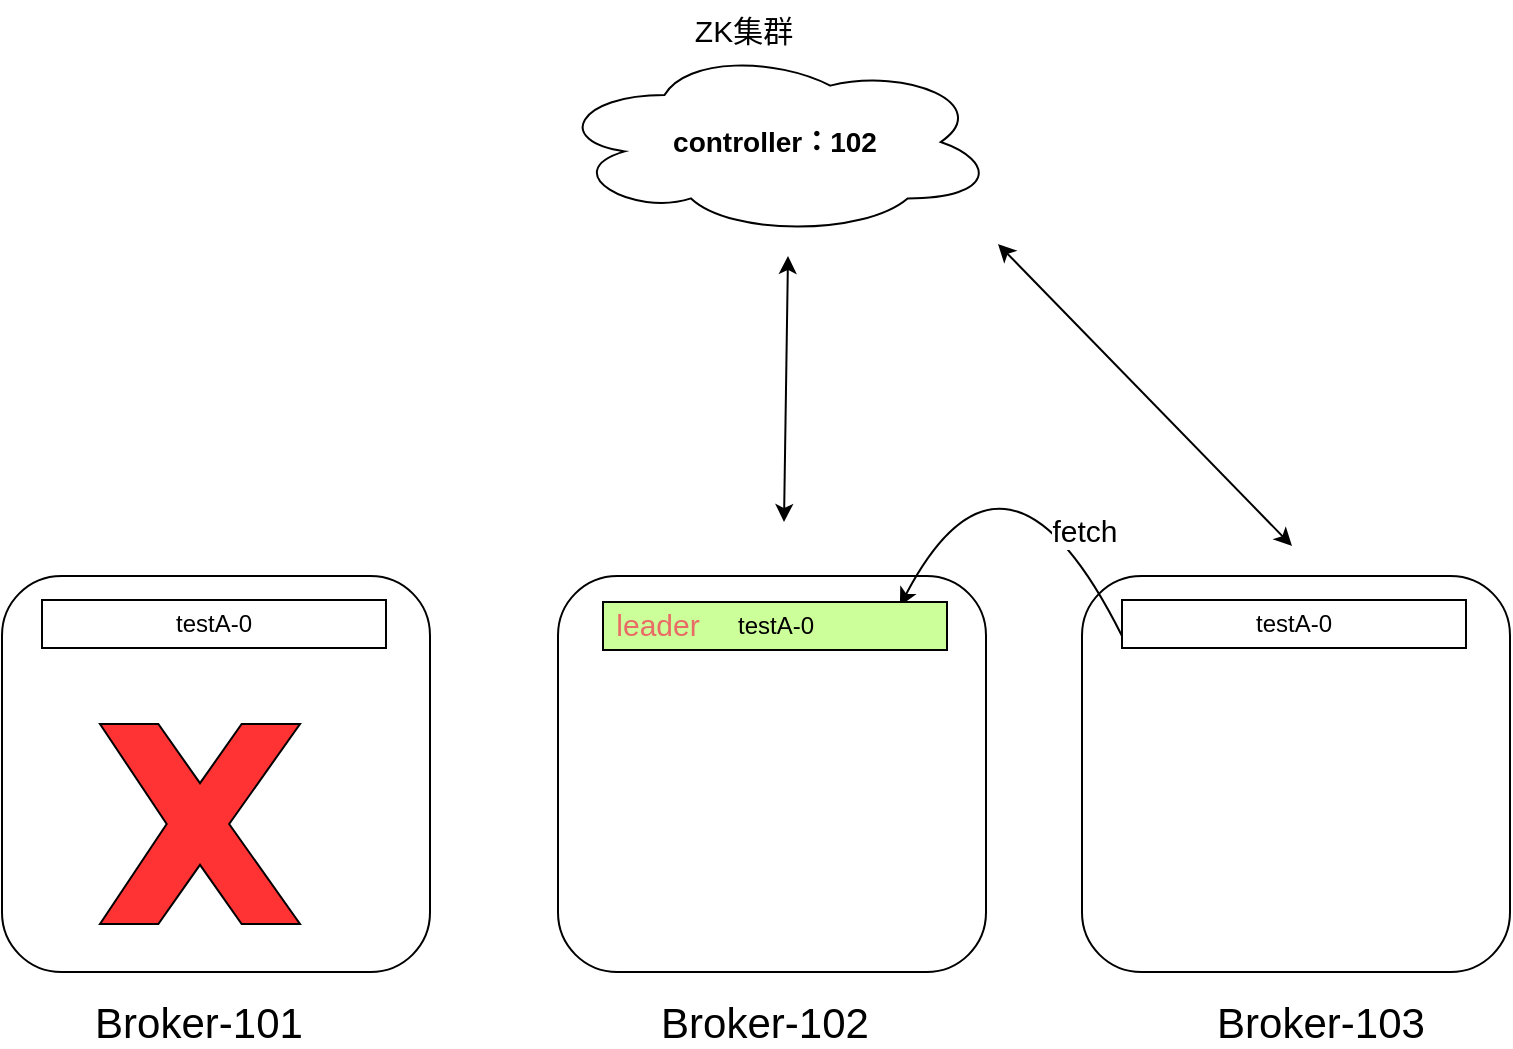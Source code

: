 <mxfile version="20.6.0" type="github" pages="6">
  <diagram id="_AUOcQeDh-8PeULSmrOk" name="Page-1">
    <mxGraphModel dx="946" dy="627" grid="0" gridSize="10" guides="1" tooltips="1" connect="1" arrows="1" fold="1" page="1" pageScale="1" pageWidth="827" pageHeight="1169" math="0" shadow="0">
      <root>
        <mxCell id="0" />
        <mxCell id="1" parent="0" />
        <mxCell id="pXAZHFvy6ENZ5pWNAipS-60" value="" style="rounded=1;whiteSpace=wrap;html=1;fontSize=16;fontColor=#FF3333;" parent="1" vertex="1">
          <mxGeometry x="43" y="446" width="214" height="198" as="geometry" />
        </mxCell>
        <mxCell id="pXAZHFvy6ENZ5pWNAipS-61" value="&lt;font color=&quot;#000000&quot; style=&quot;font-size: 12px;&quot;&gt;testA-0&lt;/font&gt;" style="rounded=0;whiteSpace=wrap;html=1;fontSize=12;fontColor=#FF3333;fillColor=#FFFFFF;" parent="1" vertex="1">
          <mxGeometry x="63" y="458" width="172" height="24" as="geometry" />
        </mxCell>
        <mxCell id="pXAZHFvy6ENZ5pWNAipS-74" value="Broker-101" style="text;html=1;strokeColor=none;fillColor=none;align=center;verticalAlign=middle;whiteSpace=wrap;rounded=0;fontSize=21;fontColor=#000000;" parent="1" vertex="1">
          <mxGeometry x="87" y="658" width="109" height="22" as="geometry" />
        </mxCell>
        <mxCell id="pXAZHFvy6ENZ5pWNAipS-95" value="" style="rounded=1;whiteSpace=wrap;html=1;fontSize=16;fontColor=#FF3333;" parent="1" vertex="1">
          <mxGeometry x="321" y="446" width="214" height="198" as="geometry" />
        </mxCell>
        <mxCell id="pXAZHFvy6ENZ5pWNAipS-99" value="" style="rounded=1;whiteSpace=wrap;html=1;fontSize=16;fontColor=#FF3333;" parent="1" vertex="1">
          <mxGeometry x="583" y="446" width="214" height="198" as="geometry" />
        </mxCell>
        <mxCell id="pXAZHFvy6ENZ5pWNAipS-100" value="&lt;font color=&quot;#000000&quot; style=&quot;font-size: 12px;&quot;&gt;testA-0&lt;/font&gt;" style="rounded=0;whiteSpace=wrap;html=1;fontSize=12;fontColor=#FF3333;" parent="1" vertex="1">
          <mxGeometry x="603" y="458" width="172" height="24" as="geometry" />
        </mxCell>
        <mxCell id="pXAZHFvy6ENZ5pWNAipS-103" value="controller：102" style="ellipse;shape=cloud;whiteSpace=wrap;html=1;fontSize=14;fontColor=#000000;fontStyle=1" parent="1" vertex="1">
          <mxGeometry x="319" y="182" width="221" height="94" as="geometry" />
        </mxCell>
        <mxCell id="pXAZHFvy6ENZ5pWNAipS-108" value="" style="endArrow=classic;startArrow=classic;html=1;rounded=0;fontSize=12;fontColor=#000000;fillColor=#FFF2CC;" parent="1" edge="1">
          <mxGeometry width="50" height="50" relative="1" as="geometry">
            <mxPoint x="434" y="419" as="sourcePoint" />
            <mxPoint x="436" y="286" as="targetPoint" />
          </mxGeometry>
        </mxCell>
        <mxCell id="pXAZHFvy6ENZ5pWNAipS-109" value="" style="endArrow=classic;startArrow=classic;html=1;rounded=0;fontSize=12;fontColor=#000000;fillColor=#FFF2CC;" parent="1" edge="1">
          <mxGeometry width="50" height="50" relative="1" as="geometry">
            <mxPoint x="688" y="431" as="sourcePoint" />
            <mxPoint x="541" y="280" as="targetPoint" />
          </mxGeometry>
        </mxCell>
        <mxCell id="pXAZHFvy6ENZ5pWNAipS-113" value="" style="curved=1;endArrow=classic;html=1;rounded=0;fontSize=15;fontColor=#EA6B66;fillColor=#FFF2CC;exitX=0;exitY=0.75;exitDx=0;exitDy=0;entryX=0.863;entryY=0.083;entryDx=0;entryDy=0;entryPerimeter=0;" parent="1" source="pXAZHFvy6ENZ5pWNAipS-100" target="pd-x_ddA5SxgVwFaRju5-2" edge="1">
          <mxGeometry width="50" height="50" relative="1" as="geometry">
            <mxPoint x="561" y="499" as="sourcePoint" />
            <mxPoint x="238" y="474" as="targetPoint" />
            <Array as="points">
              <mxPoint x="545" y="360" />
            </Array>
          </mxGeometry>
        </mxCell>
        <mxCell id="pXAZHFvy6ENZ5pWNAipS-114" value="&lt;font color=&quot;#000000&quot;&gt;fetch&lt;/font&gt;" style="edgeLabel;html=1;align=center;verticalAlign=middle;resizable=0;points=[];fontSize=15;fontColor=#EA6B66;" parent="pXAZHFvy6ENZ5pWNAipS-113" vertex="1" connectable="0">
          <mxGeometry x="0.293" y="1" relative="1" as="geometry">
            <mxPoint x="51" y="38" as="offset" />
          </mxGeometry>
        </mxCell>
        <mxCell id="pXAZHFvy6ENZ5pWNAipS-116" value="ZK集群" style="text;html=1;strokeColor=none;fillColor=none;align=center;verticalAlign=middle;whiteSpace=wrap;rounded=0;fontSize=15;fontColor=#000000;" parent="1" vertex="1">
          <mxGeometry x="384" y="158" width="60" height="30" as="geometry" />
        </mxCell>
        <mxCell id="pXAZHFvy6ENZ5pWNAipS-117" value="Broker-102" style="text;html=1;strokeColor=none;fillColor=none;align=center;verticalAlign=middle;whiteSpace=wrap;rounded=0;fontSize=21;fontColor=#000000;" parent="1" vertex="1">
          <mxGeometry x="370" y="658" width="109" height="22" as="geometry" />
        </mxCell>
        <mxCell id="pXAZHFvy6ENZ5pWNAipS-118" value="Broker-103" style="text;html=1;strokeColor=none;fillColor=none;align=center;verticalAlign=middle;whiteSpace=wrap;rounded=0;fontSize=21;fontColor=#000000;" parent="1" vertex="1">
          <mxGeometry x="648" y="658" width="109" height="22" as="geometry" />
        </mxCell>
        <mxCell id="pd-x_ddA5SxgVwFaRju5-2" value="&lt;font color=&quot;#000000&quot; style=&quot;font-size: 12px;&quot;&gt;testA-0&lt;/font&gt;" style="rounded=0;whiteSpace=wrap;html=1;fontSize=12;fontColor=#FF3333;fillColor=#CCFF99;" parent="1" vertex="1">
          <mxGeometry x="343.5" y="459" width="172" height="24" as="geometry" />
        </mxCell>
        <mxCell id="pd-x_ddA5SxgVwFaRju5-3" value="&lt;font color=&quot;#ea6b66&quot; style=&quot;font-size: 15px&quot;&gt;leader&lt;/font&gt;" style="text;html=1;strokeColor=none;fillColor=none;align=center;verticalAlign=middle;whiteSpace=wrap;rounded=0;fontSize=18;fontColor=#000000;" parent="1" vertex="1">
          <mxGeometry x="340.5" y="455" width="60" height="30" as="geometry" />
        </mxCell>
        <mxCell id="pd-x_ddA5SxgVwFaRju5-4" value="" style="verticalLabelPosition=bottom;verticalAlign=top;html=1;shape=mxgraph.basic.x;fillColor=#FF3333;" parent="1" vertex="1">
          <mxGeometry x="92" y="520" width="100" height="100" as="geometry" />
        </mxCell>
      </root>
    </mxGraphModel>
  </diagram>
  <diagram id="4u7BLTlFRPAP1tuZHn1R" name="Page-2">
    <mxGraphModel dx="946" dy="627" grid="0" gridSize="10" guides="1" tooltips="1" connect="1" arrows="1" fold="1" page="1" pageScale="1" pageWidth="827" pageHeight="1169" math="0" shadow="0">
      <root>
        <mxCell id="0" />
        <mxCell id="1" parent="0" />
        <mxCell id="mOAyv0OrGzzF8VgRhnmG-20" value="" style="rounded=0;whiteSpace=wrap;html=1;fontFamily=Helvetica;dashed=1;" vertex="1" parent="1">
          <mxGeometry x="22" y="95" width="797" height="466" as="geometry" />
        </mxCell>
        <mxCell id="mOAyv0OrGzzF8VgRhnmG-41" style="edgeStyle=orthogonalEdgeStyle;rounded=0;orthogonalLoop=1;jettySize=auto;html=1;exitX=0.25;exitY=1;exitDx=0;exitDy=0;entryX=0.75;entryY=0;entryDx=0;entryDy=0;dashed=1;fontFamily=Helvetica;fontSize=18;" edge="1" parent="1" source="mOAyv0OrGzzF8VgRhnmG-1" target="mOAyv0OrGzzF8VgRhnmG-26">
          <mxGeometry relative="1" as="geometry" />
        </mxCell>
        <mxCell id="mOAyv0OrGzzF8VgRhnmG-42" style="edgeStyle=orthogonalEdgeStyle;rounded=0;orthogonalLoop=1;jettySize=auto;html=1;exitX=0.5;exitY=1;exitDx=0;exitDy=0;entryX=0.75;entryY=0;entryDx=0;entryDy=0;dashed=1;fontFamily=Helvetica;fontSize=18;" edge="1" parent="1" source="mOAyv0OrGzzF8VgRhnmG-1" target="mOAyv0OrGzzF8VgRhnmG-30">
          <mxGeometry relative="1" as="geometry" />
        </mxCell>
        <mxCell id="mOAyv0OrGzzF8VgRhnmG-43" style="edgeStyle=orthogonalEdgeStyle;rounded=0;orthogonalLoop=1;jettySize=auto;html=1;exitX=0.75;exitY=1;exitDx=0;exitDy=0;entryX=0.75;entryY=0;entryDx=0;entryDy=0;dashed=1;fontFamily=Helvetica;fontSize=18;" edge="1" parent="1" source="mOAyv0OrGzzF8VgRhnmG-1" target="mOAyv0OrGzzF8VgRhnmG-31">
          <mxGeometry relative="1" as="geometry" />
        </mxCell>
        <mxCell id="mOAyv0OrGzzF8VgRhnmG-44" style="edgeStyle=orthogonalEdgeStyle;rounded=0;orthogonalLoop=1;jettySize=auto;html=1;exitX=0.75;exitY=1;exitDx=0;exitDy=0;entryX=0.112;entryY=-0.008;entryDx=0;entryDy=0;entryPerimeter=0;dashed=1;fontFamily=Helvetica;fontSize=18;" edge="1" parent="1" source="mOAyv0OrGzzF8VgRhnmG-1" target="mOAyv0OrGzzF8VgRhnmG-32">
          <mxGeometry relative="1" as="geometry" />
        </mxCell>
        <mxCell id="mOAyv0OrGzzF8VgRhnmG-1" value="ControllerChannelManager" style="rounded=0;whiteSpace=wrap;html=1;fillColor=#fff2cc;strokeColor=none;" vertex="1" parent="1">
          <mxGeometry x="112" y="415" width="620" height="61" as="geometry" />
        </mxCell>
        <mxCell id="mOAyv0OrGzzF8VgRhnmG-3" value="PartitionStateMachine" style="rounded=0;whiteSpace=wrap;html=1;fillColor=#f8cecc;strokeColor=none;" vertex="1" parent="1">
          <mxGeometry x="111" y="348" width="307" height="61" as="geometry" />
        </mxCell>
        <mxCell id="mOAyv0OrGzzF8VgRhnmG-4" value="ReplicaStateMachine" style="rounded=0;whiteSpace=wrap;html=1;fillColor=#f8cecc;strokeColor=none;" vertex="1" parent="1">
          <mxGeometry x="426" y="348" width="307" height="61" as="geometry" />
        </mxCell>
        <mxCell id="mOAyv0OrGzzF8VgRhnmG-5" value="ZookeeperWatcher" style="rounded=0;whiteSpace=wrap;html=1;fillColor=#b0e3e6;strokeColor=none;" vertex="1" parent="1">
          <mxGeometry x="109" y="137" width="623" height="44" as="geometry" />
        </mxCell>
        <mxCell id="mOAyv0OrGzzF8VgRhnmG-8" value="ControllerEventManager" style="rounded=0;whiteSpace=wrap;html=1;fillColor=#e1d5e7;strokeColor=none;" vertex="1" parent="1">
          <mxGeometry x="110" y="300" width="624" height="40" as="geometry" />
        </mxCell>
        <mxCell id="mOAyv0OrGzzF8VgRhnmG-9" value="BrokerChangeHandler" style="rounded=0;whiteSpace=wrap;html=1;strokeColor=#82b366;fillColor=#d5e8d4;" vertex="1" parent="1">
          <mxGeometry x="110" y="193" width="176" height="47" as="geometry" />
        </mxCell>
        <mxCell id="mOAyv0OrGzzF8VgRhnmG-10" value="TopicChangeHandler" style="rounded=0;whiteSpace=wrap;html=1;fillColor=#d5e8d4;strokeColor=#82b366;" vertex="1" parent="1">
          <mxGeometry x="286" y="193" width="176" height="47" as="geometry" />
        </mxCell>
        <mxCell id="mOAyv0OrGzzF8VgRhnmG-11" value="..." style="rounded=0;whiteSpace=wrap;html=1;strokeColor=#82b366;fillColor=#d5e8d4;" vertex="1" parent="1">
          <mxGeometry x="637" y="193" width="95" height="94" as="geometry" />
        </mxCell>
        <mxCell id="mOAyv0OrGzzF8VgRhnmG-12" value="Controller&lt;br&gt;Context" style="rounded=0;whiteSpace=wrap;html=1;align=center;flipV=1;fillColor=#bac8d3;strokeColor=none;" vertex="1" parent="1">
          <mxGeometry x="36" y="137" width="68" height="338" as="geometry" />
        </mxCell>
        <mxCell id="mOAyv0OrGzzF8VgRhnmG-13" value="LogDirEventNotificationHandler" style="rounded=0;whiteSpace=wrap;html=1;strokeColor=#82b366;fillColor=#d5e8d4;" vertex="1" parent="1">
          <mxGeometry x="110" y="240" width="176" height="47" as="geometry" />
        </mxCell>
        <mxCell id="mOAyv0OrGzzF8VgRhnmG-14" value="IsrChangeNotificationHandler" style="rounded=0;whiteSpace=wrap;html=1;strokeColor=#82b366;fillColor=#d5e8d4;" vertex="1" parent="1">
          <mxGeometry x="286" y="240" width="176" height="47" as="geometry" />
        </mxCell>
        <mxCell id="mOAyv0OrGzzF8VgRhnmG-16" value="PreferredReplicaElectionHandler" style="rounded=0;whiteSpace=wrap;html=1;strokeColor=#82b366;fillColor=#d5e8d4;" vertex="1" parent="1">
          <mxGeometry x="462" y="240" width="176" height="47" as="geometry" />
        </mxCell>
        <mxCell id="mOAyv0OrGzzF8VgRhnmG-18" value="PartitionReassignmentHandler" style="rounded=0;whiteSpace=wrap;html=1;strokeColor=#82b366;fillColor=#d5e8d4;" vertex="1" parent="1">
          <mxGeometry x="462" y="193" width="176" height="47" as="geometry" />
        </mxCell>
        <mxCell id="mOAyv0OrGzzF8VgRhnmG-19" value="Zookeeper" style="rounded=0;whiteSpace=wrap;html=1;align=center;flipV=1;fillColor=#b1ddf0;strokeColor=none;" vertex="1" parent="1">
          <mxGeometry x="740" y="135.75" width="68" height="340.5" as="geometry" />
        </mxCell>
        <mxCell id="mOAyv0OrGzzF8VgRhnmG-21" value="&lt;b&gt;&lt;font style=&quot;font-size: 18px;&quot;&gt;KafkaController&lt;/font&gt;&lt;/b&gt;" style="text;html=1;strokeColor=none;fillColor=none;align=center;verticalAlign=middle;whiteSpace=wrap;rounded=0;dashed=1;fontFamily=Helvetica;" vertex="1" parent="1">
          <mxGeometry x="379" y="103" width="60" height="30" as="geometry" />
        </mxCell>
        <mxCell id="mOAyv0OrGzzF8VgRhnmG-37" style="edgeStyle=orthogonalEdgeStyle;rounded=0;orthogonalLoop=1;jettySize=auto;html=1;exitX=0.5;exitY=1;exitDx=0;exitDy=0;fontFamily=Helvetica;fontSize=18;dashed=1;" edge="1" parent="1" source="mOAyv0OrGzzF8VgRhnmG-26" target="mOAyv0OrGzzF8VgRhnmG-33">
          <mxGeometry relative="1" as="geometry" />
        </mxCell>
        <mxCell id="mOAyv0OrGzzF8VgRhnmG-26" value="channel" style="rounded=0;whiteSpace=wrap;html=1;fillColor=#f5f5f5;fontColor=#333333;strokeColor=none;" vertex="1" parent="1">
          <mxGeometry x="112" y="487" width="157" height="60" as="geometry" />
        </mxCell>
        <mxCell id="mOAyv0OrGzzF8VgRhnmG-38" style="edgeStyle=orthogonalEdgeStyle;rounded=0;orthogonalLoop=1;jettySize=auto;html=1;exitX=0.5;exitY=1;exitDx=0;exitDy=0;entryX=0.5;entryY=0;entryDx=0;entryDy=0;dashed=1;fontFamily=Helvetica;fontSize=18;" edge="1" parent="1" source="mOAyv0OrGzzF8VgRhnmG-30" target="mOAyv0OrGzzF8VgRhnmG-34">
          <mxGeometry relative="1" as="geometry" />
        </mxCell>
        <mxCell id="mOAyv0OrGzzF8VgRhnmG-30" value="channel" style="rounded=0;whiteSpace=wrap;html=1;fillColor=#f5f5f5;fontColor=#333333;strokeColor=none;" vertex="1" parent="1">
          <mxGeometry x="271" y="487" width="157" height="60" as="geometry" />
        </mxCell>
        <mxCell id="mOAyv0OrGzzF8VgRhnmG-39" style="edgeStyle=orthogonalEdgeStyle;rounded=0;orthogonalLoop=1;jettySize=auto;html=1;exitX=0.5;exitY=1;exitDx=0;exitDy=0;entryX=0.5;entryY=0;entryDx=0;entryDy=0;dashed=1;fontFamily=Helvetica;fontSize=18;" edge="1" parent="1" source="mOAyv0OrGzzF8VgRhnmG-31" target="mOAyv0OrGzzF8VgRhnmG-35">
          <mxGeometry relative="1" as="geometry" />
        </mxCell>
        <mxCell id="mOAyv0OrGzzF8VgRhnmG-31" value="channel" style="rounded=0;whiteSpace=wrap;html=1;strokeColor=none;fillColor=#f5f5f5;fontColor=#333333;" vertex="1" parent="1">
          <mxGeometry x="430" y="487" width="158" height="60" as="geometry" />
        </mxCell>
        <mxCell id="mOAyv0OrGzzF8VgRhnmG-40" style="edgeStyle=orthogonalEdgeStyle;rounded=0;orthogonalLoop=1;jettySize=auto;html=1;exitX=0.5;exitY=1;exitDx=0;exitDy=0;entryX=0.25;entryY=0;entryDx=0;entryDy=0;dashed=1;fontFamily=Helvetica;fontSize=18;" edge="1" parent="1" source="mOAyv0OrGzzF8VgRhnmG-32" target="mOAyv0OrGzzF8VgRhnmG-36">
          <mxGeometry relative="1" as="geometry" />
        </mxCell>
        <mxCell id="mOAyv0OrGzzF8VgRhnmG-32" value="..." style="rounded=0;whiteSpace=wrap;html=1;strokeColor=none;fillColor=#f5f5f5;fontColor=#333333;" vertex="1" parent="1">
          <mxGeometry x="590" y="487" width="143" height="60" as="geometry" />
        </mxCell>
        <mxCell id="mOAyv0OrGzzF8VgRhnmG-33" value="Broker-101" style="rounded=0;whiteSpace=wrap;html=1;fillColor=#dae8fc;strokeColor=none;" vertex="1" parent="1">
          <mxGeometry x="21" y="587" width="228" height="39" as="geometry" />
        </mxCell>
        <mxCell id="mOAyv0OrGzzF8VgRhnmG-34" value="Broker-102" style="rounded=0;whiteSpace=wrap;html=1;fillColor=#dae8fc;strokeColor=none;" vertex="1" parent="1">
          <mxGeometry x="260" y="587" width="228" height="39" as="geometry" />
        </mxCell>
        <mxCell id="mOAyv0OrGzzF8VgRhnmG-35" value="Broker-103" style="rounded=0;whiteSpace=wrap;html=1;fillColor=#dae8fc;strokeColor=none;" vertex="1" parent="1">
          <mxGeometry x="502" y="587" width="228" height="39" as="geometry" />
        </mxCell>
        <mxCell id="mOAyv0OrGzzF8VgRhnmG-36" value="..." style="rounded=0;whiteSpace=wrap;html=1;fillColor=#dae8fc;strokeColor=none;" vertex="1" parent="1">
          <mxGeometry x="737" y="585" width="81" height="41" as="geometry" />
        </mxCell>
      </root>
    </mxGraphModel>
  </diagram>
  <diagram id="iTfkoLVbdz3NQLwtvQs1" name="Page-3">
    <mxGraphModel dx="946" dy="627" grid="0" gridSize="10" guides="1" tooltips="1" connect="1" arrows="1" fold="1" page="1" pageScale="1" pageWidth="827" pageHeight="1169" math="0" shadow="0">
      <root>
        <mxCell id="0" />
        <mxCell id="1" parent="0" />
        <mxCell id="Q813XBf0uUEohR20F2HL-12" value="" style="rounded=0;whiteSpace=wrap;html=1;fontFamily=Helvetica;fontSize=18;strokeColor=default;fillColor=none;dashed=1;" vertex="1" parent="1">
          <mxGeometry x="45" y="339" width="710" height="315" as="geometry" />
        </mxCell>
        <mxCell id="Q813XBf0uUEohR20F2HL-1" value="" style="shape=cylinder3;whiteSpace=wrap;html=1;boundedLbl=1;backgroundOutline=1;size=15;fontFamily=Helvetica;fontSize=18;strokeColor=#0e8088;fillColor=#b0e3e6;" vertex="1" parent="1">
          <mxGeometry x="76" y="405" width="155" height="164" as="geometry" />
        </mxCell>
        <mxCell id="Q813XBf0uUEohR20F2HL-3" value="testA-0" style="rounded=0;whiteSpace=wrap;html=1;fontFamily=Helvetica;fontSize=18;strokeColor=none;fillColor=#fad9d5;" vertex="1" parent="1">
          <mxGeometry x="88.5" y="457" width="130" height="32" as="geometry" />
        </mxCell>
        <mxCell id="Q813XBf0uUEohR20F2HL-5" value="" style="verticalLabelPosition=bottom;verticalAlign=top;html=1;shape=mxgraph.basic.4_point_star_2;dx=0.8;fontFamily=Helvetica;fontSize=18;strokeColor=#FF0000;fillColor=#FF0000;" vertex="1" parent="1">
          <mxGeometry x="94" y="463.5" width="21" height="19" as="geometry" />
        </mxCell>
        <mxCell id="Q813XBf0uUEohR20F2HL-6" value="" style="shape=cylinder3;whiteSpace=wrap;html=1;boundedLbl=1;backgroundOutline=1;size=15;fontFamily=Helvetica;fontSize=18;strokeColor=#0e8088;fillColor=#b0e3e6;" vertex="1" parent="1">
          <mxGeometry x="312" y="405" width="155" height="164" as="geometry" />
        </mxCell>
        <mxCell id="Q813XBf0uUEohR20F2HL-7" value="testA-0" style="rounded=0;whiteSpace=wrap;html=1;fontFamily=Helvetica;fontSize=18;strokeColor=none;fillColor=#fad9d5;" vertex="1" parent="1">
          <mxGeometry x="324.5" y="457" width="130" height="32" as="geometry" />
        </mxCell>
        <mxCell id="Q813XBf0uUEohR20F2HL-9" value="" style="shape=cylinder3;whiteSpace=wrap;html=1;boundedLbl=1;backgroundOutline=1;size=15;fontFamily=Helvetica;fontSize=18;strokeColor=#0e8088;fillColor=#b0e3e6;" vertex="1" parent="1">
          <mxGeometry x="547" y="405" width="155" height="164" as="geometry" />
        </mxCell>
        <mxCell id="Q813XBf0uUEohR20F2HL-16" style="edgeStyle=orthogonalEdgeStyle;rounded=0;orthogonalLoop=1;jettySize=auto;html=1;exitX=0.5;exitY=1;exitDx=0;exitDy=0;fontFamily=Helvetica;fontSize=12;dashed=1;" edge="1" parent="1" source="Q813XBf0uUEohR20F2HL-10">
          <mxGeometry relative="1" as="geometry">
            <mxPoint x="203" y="483" as="targetPoint" />
            <Array as="points">
              <mxPoint x="592" y="489" />
              <mxPoint x="592" y="626" />
              <mxPoint x="203" y="626" />
            </Array>
          </mxGeometry>
        </mxCell>
        <mxCell id="Q813XBf0uUEohR20F2HL-17" value="拉取数据" style="edgeLabel;html=1;align=center;verticalAlign=middle;resizable=0;points=[];fontSize=12;fontFamily=Helvetica;" vertex="1" connectable="0" parent="Q813XBf0uUEohR20F2HL-16">
          <mxGeometry x="0.148" relative="1" as="geometry">
            <mxPoint x="148" y="-9" as="offset" />
          </mxGeometry>
        </mxCell>
        <mxCell id="Q813XBf0uUEohR20F2HL-10" value="testA-0" style="rounded=0;whiteSpace=wrap;html=1;fontFamily=Helvetica;fontSize=18;strokeColor=none;fillColor=#fad9d5;" vertex="1" parent="1">
          <mxGeometry x="559.5" y="457" width="130" height="32" as="geometry" />
        </mxCell>
        <mxCell id="Q813XBf0uUEohR20F2HL-13" value="&lt;b&gt;Kafka集群&lt;/b&gt;" style="text;html=1;strokeColor=none;fillColor=none;align=center;verticalAlign=middle;whiteSpace=wrap;rounded=0;dashed=1;fontFamily=Helvetica;fontSize=18;" vertex="1" parent="1">
          <mxGeometry x="308" y="361" width="164" height="30" as="geometry" />
        </mxCell>
        <mxCell id="Q813XBf0uUEohR20F2HL-14" value="" style="endArrow=classic;html=1;rounded=0;fontFamily=Helvetica;fontSize=18;entryX=1;entryY=0.5;entryDx=0;entryDy=0;exitX=0;exitY=0.5;exitDx=0;exitDy=0;dashed=1;" edge="1" parent="1" source="Q813XBf0uUEohR20F2HL-7" target="Q813XBf0uUEohR20F2HL-3">
          <mxGeometry width="50" height="50" relative="1" as="geometry">
            <mxPoint x="349" y="230" as="sourcePoint" />
            <mxPoint x="307" y="268" as="targetPoint" />
          </mxGeometry>
        </mxCell>
        <mxCell id="Q813XBf0uUEohR20F2HL-15" value="&lt;font style=&quot;font-size: 12px;&quot;&gt;拉取数据&lt;/font&gt;" style="edgeLabel;html=1;align=center;verticalAlign=middle;resizable=0;points=[];fontSize=18;fontFamily=Helvetica;" vertex="1" connectable="0" parent="Q813XBf0uUEohR20F2HL-14">
          <mxGeometry x="0.16" y="2" relative="1" as="geometry">
            <mxPoint x="14" y="-18" as="offset" />
          </mxGeometry>
        </mxCell>
        <mxCell id="Q813XBf0uUEohR20F2HL-18" value="Broker-101" style="text;html=1;strokeColor=none;fillColor=none;align=center;verticalAlign=middle;whiteSpace=wrap;rounded=0;dashed=1;fontFamily=Helvetica;fontSize=12;" vertex="1" parent="1">
          <mxGeometry x="115" y="566" width="69" height="30" as="geometry" />
        </mxCell>
        <mxCell id="Q813XBf0uUEohR20F2HL-19" value="Broker-102" style="text;html=1;strokeColor=none;fillColor=none;align=center;verticalAlign=middle;whiteSpace=wrap;rounded=0;dashed=1;fontFamily=Helvetica;fontSize=12;" vertex="1" parent="1">
          <mxGeometry x="353" y="566" width="69" height="30" as="geometry" />
        </mxCell>
        <mxCell id="Q813XBf0uUEohR20F2HL-20" value="Broker-103" style="text;html=1;strokeColor=none;fillColor=none;align=center;verticalAlign=middle;whiteSpace=wrap;rounded=0;dashed=1;fontFamily=Helvetica;fontSize=12;" vertex="1" parent="1">
          <mxGeometry x="603" y="566" width="69" height="30" as="geometry" />
        </mxCell>
        <mxCell id="HKOdW7SLbriLLzpFNIYk-1" value="" style="verticalLabelPosition=bottom;verticalAlign=top;html=1;shape=mxgraph.basic.4_point_star_2;dx=0.8;fontFamily=Helvetica;fontSize=18;strokeColor=#FF0000;fillColor=#FF0000;" vertex="1" parent="1">
          <mxGeometry x="61" y="618.5" width="17" height="14.5" as="geometry" />
        </mxCell>
        <mxCell id="HKOdW7SLbriLLzpFNIYk-2" value="表示为分区leader" style="text;html=1;strokeColor=none;fillColor=none;align=center;verticalAlign=middle;whiteSpace=wrap;rounded=0;dashed=1;fontFamily=Helvetica;fontSize=12;" vertex="1" parent="1">
          <mxGeometry x="76" y="612" width="105" height="30" as="geometry" />
        </mxCell>
      </root>
    </mxGraphModel>
  </diagram>
  <diagram id="1C9UggNXIXGtkE73aOY-" name="Page-4">
    <mxGraphModel dx="946" dy="627" grid="0" gridSize="10" guides="1" tooltips="1" connect="1" arrows="1" fold="1" page="1" pageScale="1" pageWidth="827" pageHeight="1169" math="0" shadow="0">
      <root>
        <mxCell id="0" />
        <mxCell id="1" parent="0" />
        <mxCell id="VTlJpd3Yr6Hg7U554z3d-11" value="" style="rounded=1;whiteSpace=wrap;html=1;dashed=1;fontFamily=Helvetica;fontSize=12;strokeColor=default;fillColor=none;" vertex="1" parent="1">
          <mxGeometry x="37" y="422" width="761" height="262" as="geometry" />
        </mxCell>
        <mxCell id="VTlJpd3Yr6Hg7U554z3d-24" value="操作zk" style="edgeStyle=orthogonalEdgeStyle;rounded=0;orthogonalLoop=1;jettySize=auto;html=1;exitX=1;exitY=0.5;exitDx=0;exitDy=0;entryX=1;entryY=0.398;entryDx=0;entryDy=0;entryPerimeter=0;fontFamily=Helvetica;fontSize=12;" edge="1" parent="1" source="VTlJpd3Yr6Hg7U554z3d-11" target="VTlJpd3Yr6Hg7U554z3d-6">
          <mxGeometry relative="1" as="geometry" />
        </mxCell>
        <mxCell id="VTlJpd3Yr6Hg7U554z3d-17" value="" style="rounded=1;whiteSpace=wrap;html=1;fontFamily=Helvetica;fontSize=12;strokeColor=default;fillColor=none;dashed=1;" vertex="1" parent="1">
          <mxGeometry x="35" y="709" width="764" height="95" as="geometry" />
        </mxCell>
        <mxCell id="VTlJpd3Yr6Hg7U554z3d-5" value="" style="rounded=1;whiteSpace=wrap;html=1;fontFamily=Helvetica;fontSize=12;strokeColor=default;fillColor=none;dashed=1;" vertex="1" parent="1">
          <mxGeometry x="35" y="266" width="764" height="114" as="geometry" />
        </mxCell>
        <mxCell id="VTlJpd3Yr6Hg7U554z3d-6" value="" style="rounded=1;whiteSpace=wrap;html=1;dashed=1;fontFamily=Helvetica;fontSize=12;strokeColor=default;fillColor=none;" vertex="1" parent="1">
          <mxGeometry x="37" y="67" width="765" height="166" as="geometry" />
        </mxCell>
        <mxCell id="vX3E5yEdQplkJoosPsMb-1" value="&lt;span style=&quot;&quot;&gt;ZookeeperWatcher&lt;/span&gt;" style="rounded=0;whiteSpace=wrap;html=1;fontFamily=Helvetica;fontSize=12;strokeColor=#0e8088;fillColor=#b0e3e6;" vertex="1" parent="1">
          <mxGeometry x="67" y="110" width="714" height="47" as="geometry" />
        </mxCell>
        <mxCell id="OoUjEQXnEfxHIYb3tZdr-1" value="Event" style="rounded=0;whiteSpace=wrap;html=1;fontFamily=Helvetica;fontSize=12;strokeColor=#d6b656;fillColor=#fff2cc;gradientColor=#ffd966;" vertex="1" parent="1">
          <mxGeometry x="343" y="441" width="141" height="42" as="geometry" />
        </mxCell>
        <mxCell id="OoUjEQXnEfxHIYb3tZdr-2" value="Event" style="rounded=0;whiteSpace=wrap;html=1;fontFamily=Helvetica;fontSize=12;strokeColor=#d6b656;fillColor=#fff2cc;gradientColor=#ffd966;" vertex="1" parent="1">
          <mxGeometry x="343" y="483" width="141" height="42" as="geometry" />
        </mxCell>
        <mxCell id="OoUjEQXnEfxHIYb3tZdr-3" value="Event" style="rounded=0;whiteSpace=wrap;html=1;fontFamily=Helvetica;fontSize=12;strokeColor=#d6b656;fillColor=#fff2cc;gradientColor=#ffd966;" vertex="1" parent="1">
          <mxGeometry x="343" y="525" width="141" height="42" as="geometry" />
        </mxCell>
        <mxCell id="OoUjEQXnEfxHIYb3tZdr-4" value="zNodeChildChangeHandlers" style="rounded=0;whiteSpace=wrap;html=1;fontFamily=Helvetica;fontSize=12;strokeColor=#10739e;fillColor=#b1ddf0;" vertex="1" parent="1">
          <mxGeometry x="67" y="187" width="179" height="32" as="geometry" />
        </mxCell>
        <mxCell id="OoUjEQXnEfxHIYb3tZdr-9" value="zNodeChangeHandlers" style="rounded=0;whiteSpace=wrap;html=1;fontFamily=Helvetica;fontSize=12;strokeColor=#10739e;fillColor=#b1ddf0;" vertex="1" parent="1">
          <mxGeometry x="246" y="187" width="176" height="32" as="geometry" />
        </mxCell>
        <mxCell id="OoUjEQXnEfxHIYb3tZdr-10" value="zNodeChangeHandlers" style="rounded=0;whiteSpace=wrap;html=1;fontFamily=Helvetica;fontSize=12;strokeColor=#10739e;fillColor=#b1ddf0;" vertex="1" parent="1">
          <mxGeometry x="422" y="187" width="184" height="32" as="geometry" />
        </mxCell>
        <mxCell id="OoUjEQXnEfxHIYb3tZdr-11" value="zNodeChangeHandlers" style="rounded=0;whiteSpace=wrap;html=1;fontFamily=Helvetica;fontSize=12;strokeColor=#10739e;fillColor=#b1ddf0;" vertex="1" parent="1">
          <mxGeometry x="606" y="187" width="175" height="32" as="geometry" />
        </mxCell>
        <mxCell id="OoUjEQXnEfxHIYb3tZdr-12" value="brokerChangeHandler" style="rounded=0;whiteSpace=wrap;html=1;fontFamily=Helvetica;fontSize=12;strokeColor=#82b366;fillColor=#d5e8d4;gradientColor=#97d077;" vertex="1" parent="1">
          <mxGeometry x="65" y="300" width="127" height="32" as="geometry" />
        </mxCell>
        <mxCell id="OoUjEQXnEfxHIYb3tZdr-13" value="topicChangeHandler" style="rounded=0;whiteSpace=wrap;html=1;fontFamily=Helvetica;fontSize=12;strokeColor=#82b366;fillColor=#d5e8d4;gradientColor=#97d077;" vertex="1" parent="1">
          <mxGeometry x="192" y="300" width="121" height="32" as="geometry" />
        </mxCell>
        <mxCell id="OoUjEQXnEfxHIYb3tZdr-14" value="topicDeletionHandler" style="rounded=0;whiteSpace=wrap;html=1;fontFamily=Helvetica;fontSize=12;strokeColor=#82b366;fillColor=#d5e8d4;gradientColor=#97d077;" vertex="1" parent="1">
          <mxGeometry x="313" y="300" width="131" height="32" as="geometry" />
        </mxCell>
        <mxCell id="OoUjEQXnEfxHIYb3tZdr-15" value="preferredReplicaElectionHandler" style="rounded=0;whiteSpace=wrap;html=1;fontFamily=Helvetica;fontSize=12;strokeColor=#82b366;fillColor=#d5e8d4;gradientColor=#97d077;" vertex="1" parent="1">
          <mxGeometry x="65" y="332" width="182" height="32" as="geometry" />
        </mxCell>
        <mxCell id="OoUjEQXnEfxHIYb3tZdr-16" value="logDirEventNotificationHandler" style="rounded=0;whiteSpace=wrap;html=1;fontFamily=Helvetica;fontSize=12;strokeColor=#82b366;fillColor=#d5e8d4;gradientColor=#97d077;" vertex="1" parent="1">
          <mxGeometry x="444" y="300" width="168" height="32" as="geometry" />
        </mxCell>
        <mxCell id="OoUjEQXnEfxHIYb3tZdr-17" value="isrChangeNotificationHandler" style="rounded=0;whiteSpace=wrap;html=1;fontFamily=Helvetica;fontSize=12;strokeColor=#82b366;fillColor=#d5e8d4;gradientColor=#97d077;" vertex="1" parent="1">
          <mxGeometry x="612" y="300" width="168" height="32" as="geometry" />
        </mxCell>
        <mxCell id="OoUjEQXnEfxHIYb3tZdr-18" value="partitionReassignmentHandler" style="rounded=0;whiteSpace=wrap;html=1;fontFamily=Helvetica;fontSize=12;strokeColor=#82b366;fillColor=#d5e8d4;gradientColor=#97d077;" vertex="1" parent="1">
          <mxGeometry x="247" y="332" width="182" height="32" as="geometry" />
        </mxCell>
        <mxCell id="OoUjEQXnEfxHIYb3tZdr-19" value="..." style="rounded=0;whiteSpace=wrap;html=1;fontFamily=Helvetica;fontSize=12;strokeColor=#82b366;fillColor=#d5e8d4;gradientColor=#97d077;" vertex="1" parent="1">
          <mxGeometry x="429" y="332" width="351" height="32" as="geometry" />
        </mxCell>
        <mxCell id="OoUjEQXnEfxHIYb3tZdr-20" value="..." style="rounded=0;whiteSpace=wrap;html=1;fontFamily=Helvetica;fontSize=12;strokeColor=#d6b656;fillColor=#fff2cc;gradientColor=#ffd966;" vertex="1" parent="1">
          <mxGeometry x="343" y="567" width="141" height="42" as="geometry" />
        </mxCell>
        <mxCell id="OoUjEQXnEfxHIYb3tZdr-21" value="事件处理器 ControllerEventProcessor" style="rounded=0;whiteSpace=wrap;html=1;fontFamily=Helvetica;fontSize=12;strokeColor=#d79b00;fillColor=#ffcd28;gradientColor=#ffa500;" vertex="1" parent="1">
          <mxGeometry x="63" y="630" width="706" height="44" as="geometry" />
        </mxCell>
        <mxCell id="OoUjEQXnEfxHIYb3tZdr-22" value="PartitionStateMachine" style="rounded=0;whiteSpace=wrap;html=1;fontFamily=Helvetica;fontSize=12;strokeColor=#6c8ebf;fillColor=#dae8fc;gradientColor=#7ea6e0;" vertex="1" parent="1">
          <mxGeometry x="65" y="740" width="356" height="44" as="geometry" />
        </mxCell>
        <mxCell id="OoUjEQXnEfxHIYb3tZdr-23" value="ReplicaStateMachine" style="rounded=0;whiteSpace=wrap;html=1;fontFamily=Helvetica;fontSize=12;strokeColor=#6c8ebf;fillColor=#dae8fc;gradientColor=#7ea6e0;" vertex="1" parent="1">
          <mxGeometry x="421" y="740" width="353" height="44" as="geometry" />
        </mxCell>
        <mxCell id="VTlJpd3Yr6Hg7U554z3d-1" value="" style="endArrow=classic;html=1;rounded=0;fontFamily=Helvetica;fontSize=12;exitX=0.5;exitY=1;exitDx=0;exitDy=0;entryX=0.5;entryY=0;entryDx=0;entryDy=0;" edge="1" parent="1" source="vX3E5yEdQplkJoosPsMb-1" target="OoUjEQXnEfxHIYb3tZdr-4">
          <mxGeometry width="50" height="50" relative="1" as="geometry">
            <mxPoint x="110" y="461" as="sourcePoint" />
            <mxPoint x="160" y="411" as="targetPoint" />
          </mxGeometry>
        </mxCell>
        <mxCell id="VTlJpd3Yr6Hg7U554z3d-2" value="" style="endArrow=classic;html=1;rounded=0;fontFamily=Helvetica;fontSize=12;exitX=0.5;exitY=1;exitDx=0;exitDy=0;entryX=0.5;entryY=0;entryDx=0;entryDy=0;" edge="1" parent="1" target="OoUjEQXnEfxHIYb3tZdr-9">
          <mxGeometry width="50" height="50" relative="1" as="geometry">
            <mxPoint x="422" y="157" as="sourcePoint" />
            <mxPoint x="154.5" y="177" as="targetPoint" />
          </mxGeometry>
        </mxCell>
        <mxCell id="VTlJpd3Yr6Hg7U554z3d-3" value="" style="endArrow=classic;html=1;rounded=0;fontFamily=Helvetica;fontSize=12;entryX=0.5;entryY=0;entryDx=0;entryDy=0;" edge="1" parent="1" target="OoUjEQXnEfxHIYb3tZdr-10">
          <mxGeometry width="50" height="50" relative="1" as="geometry">
            <mxPoint x="416" y="156" as="sourcePoint" />
            <mxPoint x="344" y="187" as="targetPoint" />
          </mxGeometry>
        </mxCell>
        <mxCell id="VTlJpd3Yr6Hg7U554z3d-4" value="" style="endArrow=classic;html=1;rounded=0;fontFamily=Helvetica;fontSize=12;entryX=0.5;entryY=0;entryDx=0;entryDy=0;" edge="1" parent="1" target="OoUjEQXnEfxHIYb3tZdr-11">
          <mxGeometry width="50" height="50" relative="1" as="geometry">
            <mxPoint x="416" y="156" as="sourcePoint" />
            <mxPoint x="524" y="187" as="targetPoint" />
          </mxGeometry>
        </mxCell>
        <mxCell id="VTlJpd3Yr6Hg7U554z3d-16" value="" style="edgeStyle=orthogonalEdgeStyle;rounded=0;orthogonalLoop=1;jettySize=auto;html=1;fontFamily=Helvetica;fontSize=12;" edge="1" parent="1" source="VTlJpd3Yr6Hg7U554z3d-5" target="VTlJpd3Yr6Hg7U554z3d-11">
          <mxGeometry relative="1" as="geometry" />
        </mxCell>
        <mxCell id="VTlJpd3Yr6Hg7U554z3d-25" value="加入队列" style="edgeLabel;html=1;align=center;verticalAlign=middle;resizable=0;points=[];fontSize=12;fontFamily=Helvetica;" vertex="1" connectable="0" parent="VTlJpd3Yr6Hg7U554z3d-16">
          <mxGeometry x="-0.341" y="1" relative="1" as="geometry">
            <mxPoint as="offset" />
          </mxGeometry>
        </mxCell>
        <mxCell id="VTlJpd3Yr6Hg7U554z3d-10" value="" style="edgeStyle=orthogonalEdgeStyle;rounded=0;orthogonalLoop=1;jettySize=auto;html=1;fontFamily=Helvetica;fontSize=12;" edge="1" parent="1" source="VTlJpd3Yr6Hg7U554z3d-6" target="VTlJpd3Yr6Hg7U554z3d-8">
          <mxGeometry relative="1" as="geometry">
            <Array as="points">
              <mxPoint x="420" y="260" />
              <mxPoint x="420" y="260" />
            </Array>
          </mxGeometry>
        </mxCell>
        <mxCell id="VTlJpd3Yr6Hg7U554z3d-26" value="异步触发" style="edgeLabel;html=1;align=center;verticalAlign=middle;resizable=0;points=[];fontSize=12;fontFamily=Helvetica;" vertex="1" connectable="0" parent="VTlJpd3Yr6Hg7U554z3d-10">
          <mxGeometry x="-0.353" relative="1" as="geometry">
            <mxPoint as="offset" />
          </mxGeometry>
        </mxCell>
        <mxCell id="VTlJpd3Yr6Hg7U554z3d-7" value="&lt;b&gt;ZookeeperClient&lt;/b&gt;" style="text;html=1;strokeColor=none;fillColor=none;align=center;verticalAlign=middle;whiteSpace=wrap;rounded=0;dashed=1;fontFamily=Helvetica;fontSize=12;" vertex="1" parent="1">
          <mxGeometry x="389" y="76" width="60" height="30" as="geometry" />
        </mxCell>
        <mxCell id="VTlJpd3Yr6Hg7U554z3d-8" value="&lt;b&gt;监听事件Handlers&lt;/b&gt;" style="text;html=1;strokeColor=none;fillColor=none;align=center;verticalAlign=middle;whiteSpace=wrap;rounded=0;dashed=1;fontFamily=Helvetica;fontSize=12;" vertex="1" parent="1">
          <mxGeometry x="381" y="267" width="103" height="30" as="geometry" />
        </mxCell>
        <mxCell id="VTlJpd3Yr6Hg7U554z3d-18" value="" style="edgeStyle=orthogonalEdgeStyle;rounded=0;orthogonalLoop=1;jettySize=auto;html=1;fontFamily=Helvetica;fontSize=12;" edge="1" parent="1" source="VTlJpd3Yr6Hg7U554z3d-11" target="VTlJpd3Yr6Hg7U554z3d-17">
          <mxGeometry relative="1" as="geometry" />
        </mxCell>
        <mxCell id="VTlJpd3Yr6Hg7U554z3d-27" value="改变状态机" style="edgeLabel;html=1;align=center;verticalAlign=middle;resizable=0;points=[];fontSize=12;fontFamily=Helvetica;" vertex="1" connectable="0" parent="VTlJpd3Yr6Hg7U554z3d-18">
          <mxGeometry x="-0.294" relative="1" as="geometry">
            <mxPoint as="offset" />
          </mxGeometry>
        </mxCell>
        <mxCell id="VTlJpd3Yr6Hg7U554z3d-14" value="单向阻塞队列" style="text;html=1;strokeColor=none;fillColor=none;align=center;verticalAlign=middle;whiteSpace=wrap;rounded=0;dashed=1;fontFamily=Helvetica;fontSize=12;" vertex="1" parent="1">
          <mxGeometry x="510" y="503" width="103" height="30" as="geometry" />
        </mxCell>
        <mxCell id="VTlJpd3Yr6Hg7U554z3d-15" value="" style="shape=curlyBracket;whiteSpace=wrap;html=1;rounded=1;flipH=1;fontFamily=Helvetica;fontSize=12;strokeColor=default;fillColor=none;" vertex="1" parent="1">
          <mxGeometry x="492" y="456" width="20" height="120" as="geometry" />
        </mxCell>
        <mxCell id="VTlJpd3Yr6Hg7U554z3d-19" value="&lt;b&gt;状态机&lt;/b&gt;" style="text;html=1;strokeColor=none;fillColor=none;align=center;verticalAlign=middle;whiteSpace=wrap;rounded=0;dashed=1;fontFamily=Helvetica;fontSize=12;" vertex="1" parent="1">
          <mxGeometry x="350" y="710" width="103" height="30" as="geometry" />
        </mxCell>
        <mxCell id="VTlJpd3Yr6Hg7U554z3d-20" value="&lt;b&gt;事件管理器&lt;br&gt;ControllerEventManager&lt;/b&gt;" style="text;html=1;strokeColor=none;fillColor=none;align=center;verticalAlign=middle;whiteSpace=wrap;rounded=0;dashed=1;fontFamily=Helvetica;fontSize=12;" vertex="1" parent="1">
          <mxGeometry x="93" y="445" width="103" height="30" as="geometry" />
        </mxCell>
        <mxCell id="VTlJpd3Yr6Hg7U554z3d-23" value="" style="edgeStyle=orthogonalEdgeStyle;rounded=0;orthogonalLoop=1;jettySize=auto;html=1;fontFamily=Helvetica;fontSize=12;" edge="1" parent="1">
          <mxGeometry relative="1" as="geometry">
            <mxPoint x="411.5" y="608" as="sourcePoint" />
            <mxPoint x="411" y="632" as="targetPoint" />
          </mxGeometry>
        </mxCell>
      </root>
    </mxGraphModel>
  </diagram>
  <diagram id="w2jjHmT8vhV-VZL_R2wJ" name="Page-5">
    <mxGraphModel dx="946" dy="627" grid="0" gridSize="10" guides="1" tooltips="1" connect="1" arrows="1" fold="1" page="1" pageScale="1" pageWidth="827" pageHeight="1169" math="0" shadow="0">
      <root>
        <mxCell id="0" />
        <mxCell id="1" parent="0" />
        <mxCell id="JZzcRoR-ZUK4_UKXg0WH-12" value="" style="rounded=0;whiteSpace=wrap;html=1;fontFamily=Helvetica;fontSize=12;strokeColor=default;fillColor=default;dashed=1;" parent="1" vertex="1">
          <mxGeometry x="45" y="131" width="712" height="174" as="geometry" />
        </mxCell>
        <mxCell id="JZzcRoR-ZUK4_UKXg0WH-11" value="&amp;nbsp; &amp;nbsp; &amp;nbsp;..." style="shape=cylinder3;whiteSpace=wrap;html=1;boundedLbl=1;backgroundOutline=1;size=15;fontFamily=Helvetica;fontSize=12;strokeColor=#d79b00;fillColor=#ffcd28;gradientColor=#ffa500;" parent="1" vertex="1">
          <mxGeometry x="434" y="178" width="219" height="79" as="geometry" />
        </mxCell>
        <mxCell id="JZzcRoR-ZUK4_UKXg0WH-10" value="&amp;nbsp; &amp;nbsp; &amp;nbsp; &amp;nbsp; &amp;nbsp; &amp;nbsp; &amp;nbsp; &amp;nbsp; &amp;nbsp; &amp;nbsp; &amp;nbsp; ..." style="shape=cylinder3;whiteSpace=wrap;html=1;boundedLbl=1;backgroundOutline=1;size=15;fontFamily=Helvetica;fontSize=12;strokeColor=#d79b00;fillColor=#ffcd28;gradientColor=#ffa500;align=left;" parent="1" vertex="1">
          <mxGeometry x="210" y="178" width="219" height="79" as="geometry" />
        </mxCell>
        <mxCell id="AjwTySbFPAww_tzp-fTQ-1" value="" style="rounded=0;whiteSpace=wrap;html=1;fontFamily=Helvetica;fontSize=18;strokeColor=default;fillColor=none;dashed=1;" parent="1" vertex="1">
          <mxGeometry x="45" y="339" width="710" height="315" as="geometry" />
        </mxCell>
        <mxCell id="AjwTySbFPAww_tzp-fTQ-2" value="" style="shape=cylinder3;whiteSpace=wrap;html=1;boundedLbl=1;backgroundOutline=1;size=15;fontFamily=Helvetica;fontSize=18;strokeColor=#0e8088;fillColor=#b0e3e6;" parent="1" vertex="1">
          <mxGeometry x="76" y="405" width="155" height="164" as="geometry" />
        </mxCell>
        <mxCell id="AjwTySbFPAww_tzp-fTQ-3" value="testA-0" style="rounded=0;whiteSpace=wrap;html=1;fontFamily=Helvetica;fontSize=18;strokeColor=none;fillColor=#f5f5f5;gradientColor=#b3b3b3;" parent="1" vertex="1">
          <mxGeometry x="88.5" y="457" width="130" height="32" as="geometry" />
        </mxCell>
        <mxCell id="AjwTySbFPAww_tzp-fTQ-5" value="" style="shape=cylinder3;whiteSpace=wrap;html=1;boundedLbl=1;backgroundOutline=1;size=15;fontFamily=Helvetica;fontSize=18;strokeColor=#0e8088;fillColor=#b0e3e6;" parent="1" vertex="1">
          <mxGeometry x="312" y="405" width="155" height="164" as="geometry" />
        </mxCell>
        <mxCell id="AjwTySbFPAww_tzp-fTQ-6" value="testA-0" style="rounded=0;whiteSpace=wrap;html=1;fontFamily=Helvetica;fontSize=18;strokeColor=none;fillColor=#fad9d5;" parent="1" vertex="1">
          <mxGeometry x="324.5" y="457" width="130" height="32" as="geometry" />
        </mxCell>
        <mxCell id="AjwTySbFPAww_tzp-fTQ-7" value="" style="shape=cylinder3;whiteSpace=wrap;html=1;boundedLbl=1;backgroundOutline=1;size=15;fontFamily=Helvetica;fontSize=18;strokeColor=#0e8088;fillColor=#b0e3e6;" parent="1" vertex="1">
          <mxGeometry x="547" y="405" width="155" height="164" as="geometry" />
        </mxCell>
        <mxCell id="AjwTySbFPAww_tzp-fTQ-20" style="edgeStyle=orthogonalEdgeStyle;rounded=0;orthogonalLoop=1;jettySize=auto;html=1;exitX=0;exitY=0.5;exitDx=0;exitDy=0;fontFamily=Helvetica;fontSize=12;" parent="1" source="AjwTySbFPAww_tzp-fTQ-10" target="AjwTySbFPAww_tzp-fTQ-6" edge="1">
          <mxGeometry relative="1" as="geometry" />
        </mxCell>
        <mxCell id="JZzcRoR-ZUK4_UKXg0WH-1" value="拉取数据" style="edgeLabel;html=1;align=center;verticalAlign=middle;resizable=0;points=[];fontSize=12;fontFamily=Helvetica;" parent="AjwTySbFPAww_tzp-fTQ-20" vertex="1" connectable="0">
          <mxGeometry x="0.229" y="1" relative="1" as="geometry">
            <mxPoint x="1" as="offset" />
          </mxGeometry>
        </mxCell>
        <mxCell id="AjwTySbFPAww_tzp-fTQ-10" value="testA-0" style="rounded=0;whiteSpace=wrap;html=1;fontFamily=Helvetica;fontSize=18;strokeColor=none;fillColor=#fad9d5;" parent="1" vertex="1">
          <mxGeometry x="559.5" y="457" width="130" height="32" as="geometry" />
        </mxCell>
        <mxCell id="AjwTySbFPAww_tzp-fTQ-11" value="&lt;b&gt;Kafka集群&lt;/b&gt;" style="text;html=1;strokeColor=none;fillColor=none;align=center;verticalAlign=middle;whiteSpace=wrap;rounded=0;dashed=1;fontFamily=Helvetica;fontSize=18;" parent="1" vertex="1">
          <mxGeometry x="231" y="349" width="164" height="30" as="geometry" />
        </mxCell>
        <mxCell id="AjwTySbFPAww_tzp-fTQ-14" value="Broker-101" style="text;html=1;strokeColor=none;fillColor=none;align=center;verticalAlign=middle;whiteSpace=wrap;rounded=0;dashed=1;fontFamily=Helvetica;fontSize=12;" parent="1" vertex="1">
          <mxGeometry x="115" y="566" width="69" height="30" as="geometry" />
        </mxCell>
        <mxCell id="AjwTySbFPAww_tzp-fTQ-15" value="Broker-102" style="text;html=1;strokeColor=none;fillColor=none;align=center;verticalAlign=middle;whiteSpace=wrap;rounded=0;dashed=1;fontFamily=Helvetica;fontSize=12;" parent="1" vertex="1">
          <mxGeometry x="353" y="566" width="69" height="30" as="geometry" />
        </mxCell>
        <mxCell id="AjwTySbFPAww_tzp-fTQ-16" value="Broker-103" style="text;html=1;strokeColor=none;fillColor=none;align=center;verticalAlign=middle;whiteSpace=wrap;rounded=0;dashed=1;fontFamily=Helvetica;fontSize=12;" parent="1" vertex="1">
          <mxGeometry x="603" y="566" width="69" height="30" as="geometry" />
        </mxCell>
        <mxCell id="AjwTySbFPAww_tzp-fTQ-17" value="" style="verticalLabelPosition=bottom;verticalAlign=top;html=1;shape=mxgraph.basic.4_point_star_2;dx=0.8;fontFamily=Helvetica;fontSize=18;strokeColor=#FF0000;fillColor=#FF0000;" parent="1" vertex="1">
          <mxGeometry x="61" y="618.5" width="17" height="14.5" as="geometry" />
        </mxCell>
        <mxCell id="AjwTySbFPAww_tzp-fTQ-18" value="表示为分区leader" style="text;html=1;strokeColor=none;fillColor=none;align=center;verticalAlign=middle;whiteSpace=wrap;rounded=0;dashed=1;fontFamily=Helvetica;fontSize=12;" parent="1" vertex="1">
          <mxGeometry x="76" y="612" width="105" height="30" as="geometry" />
        </mxCell>
        <mxCell id="AjwTySbFPAww_tzp-fTQ-19" value="" style="verticalLabelPosition=bottom;verticalAlign=top;html=1;shape=mxgraph.basic.4_point_star_2;dx=0.8;fontFamily=Helvetica;fontSize=18;strokeColor=#FF0000;fillColor=#FF0000;" parent="1" vertex="1">
          <mxGeometry x="330" y="463.5" width="21" height="19" as="geometry" />
        </mxCell>
        <mxCell id="JZzcRoR-ZUK4_UKXg0WH-2" value="" style="verticalLabelPosition=bottom;verticalAlign=top;html=1;shape=mxgraph.basic.x;fontFamily=Helvetica;fontSize=12;strokeColor=#B20000;fillColor=#e51400;fontColor=#ffffff;" parent="1" vertex="1">
          <mxGeometry x="120" y="405" width="61" height="43" as="geometry" />
        </mxCell>
        <mxCell id="JZzcRoR-ZUK4_UKXg0WH-4" value="发生宕机" style="text;html=1;strokeColor=none;fillColor=none;align=center;verticalAlign=middle;whiteSpace=wrap;rounded=0;fontFamily=Helvetica;fontSize=12;" parent="1" vertex="1">
          <mxGeometry x="118" y="366" width="60" height="30" as="geometry" />
        </mxCell>
        <mxCell id="JZzcRoR-ZUK4_UKXg0WH-5" value="" style="verticalLabelPosition=bottom;verticalAlign=top;html=1;shape=mxgraph.basic.x;fontFamily=Helvetica;fontSize=12;strokeColor=#B20000;fillColor=#e51400;fontColor=#ffffff;" parent="1" vertex="1">
          <mxGeometry x="191" y="619" width="33" height="14" as="geometry" />
        </mxCell>
        <mxCell id="JZzcRoR-ZUK4_UKXg0WH-6" value="表示为宕机" style="text;html=1;strokeColor=none;fillColor=none;align=center;verticalAlign=middle;whiteSpace=wrap;rounded=0;dashed=1;fontFamily=Helvetica;fontSize=12;" parent="1" vertex="1">
          <mxGeometry x="207" y="611" width="105" height="30" as="geometry" />
        </mxCell>
        <mxCell id="JZzcRoR-ZUK4_UKXg0WH-8" value="/controller: 102" style="shape=cylinder3;whiteSpace=wrap;html=1;boundedLbl=1;backgroundOutline=1;size=15;fontFamily=Helvetica;fontSize=12;strokeColor=#d79b00;fillColor=#ffcd28;gradientColor=#ffa500;" parent="1" vertex="1">
          <mxGeometry x="316" y="202" width="219" height="79" as="geometry" />
        </mxCell>
        <mxCell id="JZzcRoR-ZUK4_UKXg0WH-13" value="&lt;b&gt;&lt;font style=&quot;font-size: 18px;&quot;&gt;Zookeeper集群&lt;/font&gt;&lt;/b&gt;" style="text;html=1;strokeColor=none;fillColor=none;align=center;verticalAlign=middle;whiteSpace=wrap;rounded=0;dashed=1;fontFamily=Helvetica;fontSize=12;" parent="1" vertex="1">
          <mxGeometry x="312" y="134" width="171" height="30" as="geometry" />
        </mxCell>
        <mxCell id="JZzcRoR-ZUK4_UKXg0WH-15" value="" style="endArrow=classic;startArrow=classic;html=1;rounded=0;fontFamily=Helvetica;fontSize=18;entryX=0.482;entryY=0.997;entryDx=0;entryDy=0;entryPerimeter=0;dashed=1;" parent="1" source="AjwTySbFPAww_tzp-fTQ-5" target="JZzcRoR-ZUK4_UKXg0WH-12" edge="1">
          <mxGeometry width="50" height="50" relative="1" as="geometry">
            <mxPoint x="352" y="348" as="sourcePoint" />
            <mxPoint x="400" y="298" as="targetPoint" />
          </mxGeometry>
        </mxCell>
        <mxCell id="JZzcRoR-ZUK4_UKXg0WH-16" value="" style="endArrow=classic;startArrow=classic;html=1;rounded=0;fontFamily=Helvetica;fontSize=18;entryX=0.5;entryY=1;entryDx=0;entryDy=0;exitX=0.5;exitY=0;exitDx=0;exitDy=0;exitPerimeter=0;dashed=1;" parent="1" source="AjwTySbFPAww_tzp-fTQ-7" target="JZzcRoR-ZUK4_UKXg0WH-12" edge="1">
          <mxGeometry width="50" height="50" relative="1" as="geometry">
            <mxPoint x="398.909" y="415" as="sourcePoint" />
            <mxPoint x="398.184" y="314.478" as="targetPoint" />
          </mxGeometry>
        </mxCell>
        <mxCell id="JZzcRoR-ZUK4_UKXg0WH-18" value="&lt;font style=&quot;font-size: 12px;&quot;&gt;Controller&lt;/font&gt;" style="shape=umlActor;verticalLabelPosition=bottom;verticalAlign=top;html=1;fontFamily=Helvetica;fontSize=18;strokeColor=#6c8ebf;fillColor=#dae8fc;" parent="1" vertex="1">
          <mxGeometry x="379.5" y="497" width="20" height="36" as="geometry" />
        </mxCell>
      </root>
    </mxGraphModel>
  </diagram>
  <diagram id="XWdg0GITo2hDZch8eDCV" name="第 6 页">
    <mxGraphModel dx="996" dy="660" grid="0" gridSize="10" guides="1" tooltips="1" connect="1" arrows="1" fold="1" page="1" pageScale="1" pageWidth="827" pageHeight="1169" math="0" shadow="0">
      <root>
        <mxCell id="0" />
        <mxCell id="1" parent="0" />
        <mxCell id="Wx-KasGR26GWGuLWRyta-32" value="" style="rounded=1;whiteSpace=wrap;html=1;" vertex="1" parent="1">
          <mxGeometry x="153" y="484" width="181" height="185" as="geometry" />
        </mxCell>
        <mxCell id="Wx-KasGR26GWGuLWRyta-30" value="" style="edgeStyle=orthogonalEdgeStyle;rounded=0;orthogonalLoop=1;jettySize=auto;html=1;fontSize=12;exitX=1;exitY=0.5;exitDx=0;exitDy=0;" edge="1" parent="1" source="Wx-KasGR26GWGuLWRyta-32" target="Wx-KasGR26GWGuLWRyta-27">
          <mxGeometry relative="1" as="geometry">
            <mxPoint x="395" y="576" as="sourcePoint" />
          </mxGeometry>
        </mxCell>
        <mxCell id="Wx-KasGR26GWGuLWRyta-1" value="" style="rounded=1;whiteSpace=wrap;html=1;" vertex="1" parent="1">
          <mxGeometry x="464" y="115" width="181" height="185" as="geometry" />
        </mxCell>
        <mxCell id="Wx-KasGR26GWGuLWRyta-2" value="KAFKA的ECS" style="rounded=0;whiteSpace=wrap;html=1;fillColor=#dae8fc;strokeColor=#6c8ebf;" vertex="1" parent="1">
          <mxGeometry x="499" y="206" width="120" height="60" as="geometry" />
        </mxCell>
        <mxCell id="Wx-KasGR26GWGuLWRyta-3" value="用户的VPC" style="text;html=1;strokeColor=none;fillColor=none;align=center;verticalAlign=middle;whiteSpace=wrap;rounded=0;" vertex="1" parent="1">
          <mxGeometry x="519" y="136" width="68" height="30" as="geometry" />
        </mxCell>
        <mxCell id="Wx-KasGR26GWGuLWRyta-4" value="售卖区" style="text;html=1;strokeColor=none;fillColor=none;align=center;verticalAlign=middle;whiteSpace=wrap;rounded=0;" vertex="1" parent="1">
          <mxGeometry x="519" y="61" width="60" height="30" as="geometry" />
        </mxCell>
        <mxCell id="Wx-KasGR26GWGuLWRyta-5" value="OXS区" style="text;html=1;strokeColor=none;fillColor=none;align=center;verticalAlign=middle;whiteSpace=wrap;rounded=0;" vertex="1" parent="1">
          <mxGeometry x="196" y="64" width="60" height="30" as="geometry" />
        </mxCell>
        <mxCell id="Wx-KasGR26GWGuLWRyta-6" value="管控应用" style="rounded=0;whiteSpace=wrap;html=1;fillColor=#dae8fc;strokeColor=#6c8ebf;" vertex="1" parent="1">
          <mxGeometry x="174" y="142" width="104" height="94" as="geometry" />
        </mxCell>
        <mxCell id="Wx-KasGR26GWGuLWRyta-7" value="" style="endArrow=none;html=1;rounded=0;" edge="1" parent="1">
          <mxGeometry width="50" height="50" relative="1" as="geometry">
            <mxPoint x="373" y="342" as="sourcePoint" />
            <mxPoint x="373" y="59" as="targetPoint" />
          </mxGeometry>
        </mxCell>
        <mxCell id="Wx-KasGR26GWGuLWRyta-12" value="网络隔离" style="edgeLabel;html=1;align=center;verticalAlign=middle;resizable=0;points=[];" vertex="1" connectable="0" parent="Wx-KasGR26GWGuLWRyta-7">
          <mxGeometry x="0.868" relative="1" as="geometry">
            <mxPoint as="offset" />
          </mxGeometry>
        </mxCell>
        <mxCell id="Wx-KasGR26GWGuLWRyta-8" value="" style="endArrow=classic;html=1;rounded=0;dashed=1;" edge="1" parent="1" target="Wx-KasGR26GWGuLWRyta-2">
          <mxGeometry width="50" height="50" relative="1" as="geometry">
            <mxPoint x="310" y="189" as="sourcePoint" />
            <mxPoint x="456" y="189" as="targetPoint" />
          </mxGeometry>
        </mxCell>
        <mxCell id="Wx-KasGR26GWGuLWRyta-10" value="反向mappingIp" style="text;html=1;strokeColor=none;fillColor=none;align=center;verticalAlign=middle;whiteSpace=wrap;rounded=0;" vertex="1" parent="1">
          <mxGeometry x="390" y="166" width="60" height="30" as="geometry" />
        </mxCell>
        <mxCell id="Wx-KasGR26GWGuLWRyta-13" value="&lt;b&gt;&lt;font style=&quot;font-size: 18px;&quot;&gt;改造前&lt;/font&gt;&lt;/b&gt;" style="text;html=1;strokeColor=none;fillColor=none;align=center;verticalAlign=middle;whiteSpace=wrap;rounded=0;" vertex="1" parent="1">
          <mxGeometry x="336" y="3" width="60" height="30" as="geometry" />
        </mxCell>
        <mxCell id="Wx-KasGR26GWGuLWRyta-14" value="" style="rounded=1;whiteSpace=wrap;html=1;" vertex="1" parent="1">
          <mxGeometry x="472" y="486" width="181" height="185" as="geometry" />
        </mxCell>
        <mxCell id="Wx-KasGR26GWGuLWRyta-15" value="KAFKA的ECS" style="rounded=0;whiteSpace=wrap;html=1;fillColor=#dae8fc;strokeColor=#6c8ebf;" vertex="1" parent="1">
          <mxGeometry x="507" y="577" width="120" height="60" as="geometry" />
        </mxCell>
        <mxCell id="Wx-KasGR26GWGuLWRyta-16" value="用户的VPC" style="text;html=1;strokeColor=none;fillColor=none;align=center;verticalAlign=middle;whiteSpace=wrap;rounded=0;" vertex="1" parent="1">
          <mxGeometry x="527" y="507" width="68" height="30" as="geometry" />
        </mxCell>
        <mxCell id="Wx-KasGR26GWGuLWRyta-17" value="售卖区" style="text;html=1;strokeColor=none;fillColor=none;align=center;verticalAlign=middle;whiteSpace=wrap;rounded=0;" vertex="1" parent="1">
          <mxGeometry x="350" y="436" width="60" height="30" as="geometry" />
        </mxCell>
        <mxCell id="Wx-KasGR26GWGuLWRyta-24" value="&lt;b&gt;&lt;font style=&quot;font-size: 18px;&quot;&gt;改造后&lt;/font&gt;&lt;/b&gt;" style="text;html=1;strokeColor=none;fillColor=none;align=center;verticalAlign=middle;whiteSpace=wrap;rounded=0;" vertex="1" parent="1">
          <mxGeometry x="344" y="383" width="60" height="30" as="geometry" />
        </mxCell>
        <mxCell id="Wx-KasGR26GWGuLWRyta-25" value="管控应用" style="rounded=0;whiteSpace=wrap;html=1;fillColor=#dae8fc;strokeColor=#6c8ebf;" vertex="1" parent="1">
          <mxGeometry x="188" y="542.5" width="104" height="94" as="geometry" />
        </mxCell>
        <mxCell id="Wx-KasGR26GWGuLWRyta-26" value="" style="shape=flexArrow;endArrow=classic;html=1;rounded=0;fontSize=18;" edge="1" parent="1">
          <mxGeometry width="50" height="50" relative="1" as="geometry">
            <mxPoint x="438" y="383" as="sourcePoint" />
            <mxPoint x="438" y="430" as="targetPoint" />
          </mxGeometry>
        </mxCell>
        <mxCell id="Wx-KasGR26GWGuLWRyta-27" value="&lt;span style=&quot;font-size: 12px;&quot;&gt;eni&lt;/span&gt;" style="rounded=0;whiteSpace=wrap;html=1;fontSize=18;" vertex="1" parent="1">
          <mxGeometry x="446" y="537" width="40" height="78" as="geometry" />
        </mxCell>
        <mxCell id="Wx-KasGR26GWGuLWRyta-33" value="kafka的VPC" style="text;html=1;strokeColor=none;fillColor=none;align=center;verticalAlign=middle;whiteSpace=wrap;rounded=0;" vertex="1" parent="1">
          <mxGeometry x="202" y="496" width="68" height="30" as="geometry" />
        </mxCell>
      </root>
    </mxGraphModel>
  </diagram>
</mxfile>
